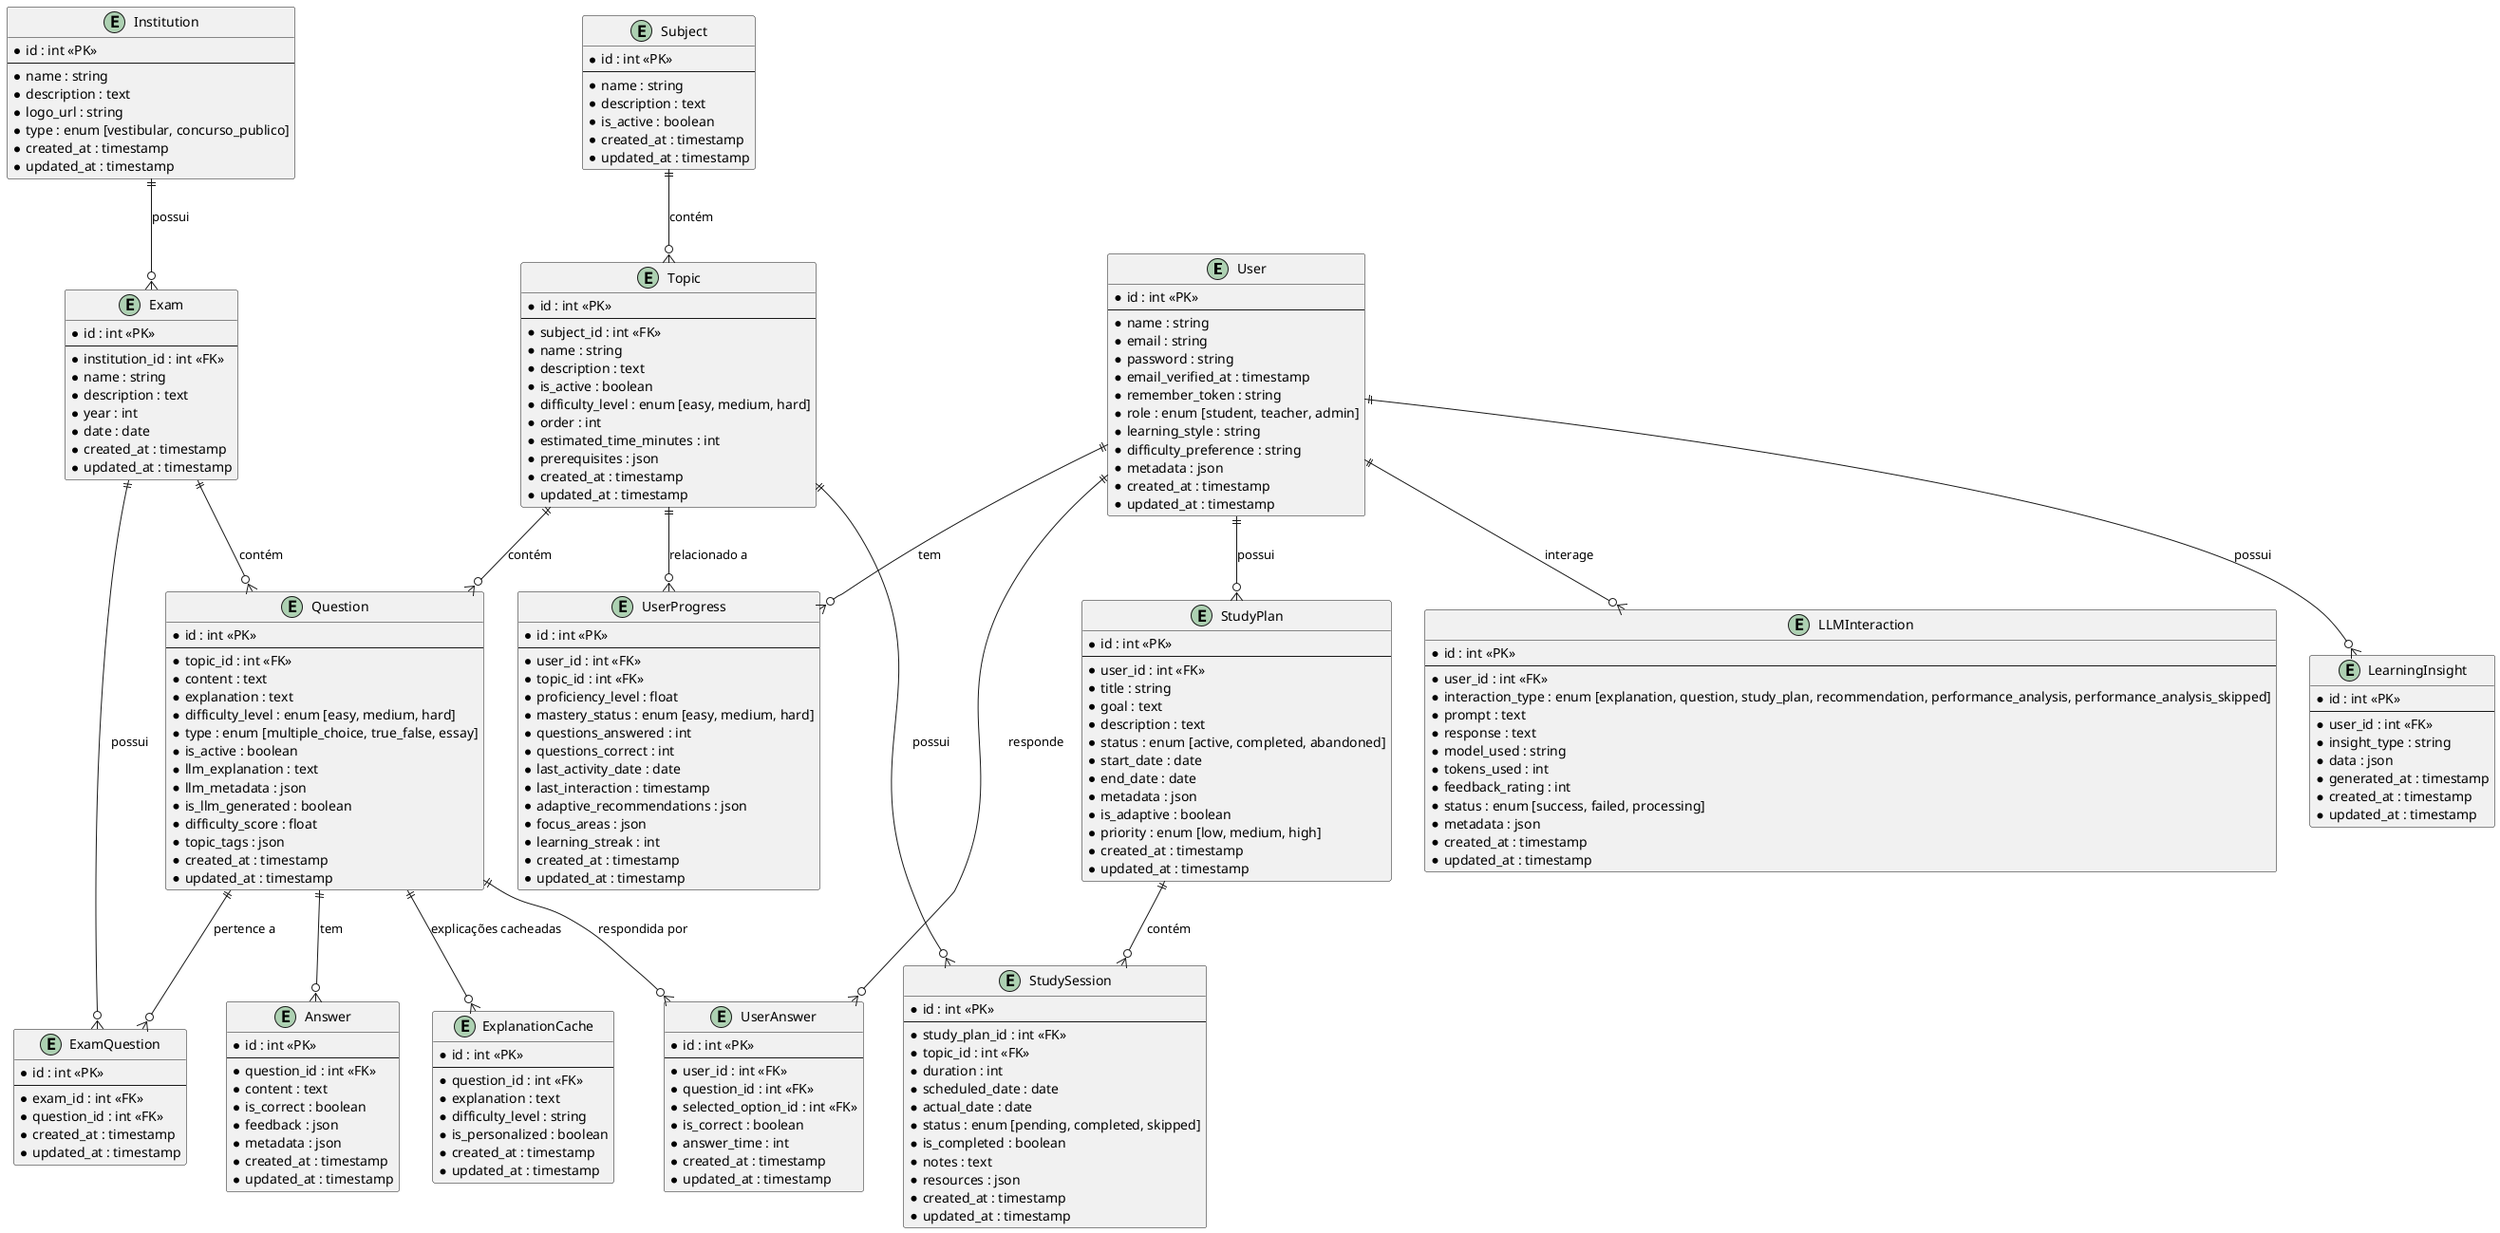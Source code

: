 @startuml Database Schema for AprendaAI

' Entidades principais
entity "User" as user {
  * id : int <<PK>>
  --
  * name : string
  * email : string
  * password : string
  * email_verified_at : timestamp
  * remember_token : string
  * role : enum [student, teacher, admin]
  * learning_style : string
  * difficulty_preference : string
  * metadata : json
  * created_at : timestamp
  * updated_at : timestamp
}

entity "Subject" as subject {
  * id : int <<PK>>
  --
  * name : string
  * description : text
  * is_active : boolean
  * created_at : timestamp
  * updated_at : timestamp
}

entity "Topic" as topic {
  * id : int <<PK>>
  --
  * subject_id : int <<FK>>
  * name : string
  * description : text
  * is_active : boolean
  * difficulty_level : enum [easy, medium, hard]
  * order : int
  * estimated_time_minutes : int
  * prerequisites : json
  * created_at : timestamp
  * updated_at : timestamp
}

entity "Question" as question {
  * id : int <<PK>>
  --
  * topic_id : int <<FK>>
  * content : text
  * explanation : text
  * difficulty_level : enum [easy, medium, hard]
  * type : enum [multiple_choice, true_false, essay]
  * is_active : boolean
  * llm_explanation : text
  * llm_metadata : json
  * is_llm_generated : boolean
  * difficulty_score : float
  * topic_tags : json
  * created_at : timestamp
  * updated_at : timestamp
}

entity "Answer" as answer {
  * id : int <<PK>>
  --
  * question_id : int <<FK>>
  * content : text
  * is_correct : boolean
  * feedback : json
  * metadata : json
  * created_at : timestamp
  * updated_at : timestamp
}

entity "Institution" as institution {
  * id : int <<PK>>
  --
  * name : string
  * description : text
  * logo_url : string
  * type : enum [vestibular, concurso_publico]
  * created_at : timestamp
  * updated_at : timestamp
}

entity "Exam" as exam {
  * id : int <<PK>>
  --
  * institution_id : int <<FK>>
  * name : string
  * description : text
  * year : int
  * date : date
  * created_at : timestamp
  * updated_at : timestamp
}

entity "UserProgress" as progress {
  * id : int <<PK>>
  --
  * user_id : int <<FK>>
  * topic_id : int <<FK>>
  * proficiency_level : float
  * mastery_status : enum [easy, medium, hard]
  * questions_answered : int
  * questions_correct : int
  * last_activity_date : date
  * last_interaction : timestamp
  * adaptive_recommendations : json
  * focus_areas : json
  * learning_streak : int
  * created_at : timestamp
  * updated_at : timestamp
}

entity "UserAnswer" as user_answer {
  * id : int <<PK>>
  --
  * user_id : int <<FK>>
  * question_id : int <<FK>>
  * selected_option_id : int <<FK>>
  * is_correct : boolean
  * answer_time : int
  * created_at : timestamp
  * updated_at : timestamp
}

entity "StudyPlan" as plan {
  * id : int <<PK>>
  --
  * user_id : int <<FK>>
  * title : string
  * goal : text
  * description : text
  * status : enum [active, completed, abandoned]
  * start_date : date
  * end_date : date
  * metadata : json
  * is_adaptive : boolean
  * priority : enum [low, medium, high]
  * created_at : timestamp
  * updated_at : timestamp
}

entity "StudySession" as session {
  * id : int <<PK>>
  --
  * study_plan_id : int <<FK>>
  * topic_id : int <<FK>>
  * duration : int
  * scheduled_date : date
  * actual_date : date
  * status : enum [pending, completed, skipped]
  * is_completed : boolean
  * notes : text
  * resources : json
  * created_at : timestamp
  * updated_at : timestamp
}

entity "LLMInteraction" as llm {
  * id : int <<PK>>
  --
  * user_id : int <<FK>>
  * interaction_type : enum [explanation, question, study_plan, recommendation, performance_analysis, performance_analysis_skipped]
  * prompt : text
  * response : text
  * model_used : string
  * tokens_used : int
  * feedback_rating : int
  * status : enum [success, failed, processing]
  * metadata : json
  * created_at : timestamp
  * updated_at : timestamp
}

entity "ExplanationCache" as explanation_cache {
  * id : int <<PK>>
  --
  * question_id : int <<FK>>
  * explanation : text
  * difficulty_level : string
  * is_personalized : boolean
  * created_at : timestamp
  * updated_at : timestamp
}

entity "ExamQuestion" as exam_question {
  * id : int <<PK>>
  --
  * exam_id : int <<FK>>
  * question_id : int <<FK>>
  * created_at : timestamp
  * updated_at : timestamp
}

entity "LearningInsight" as learning_insight {
  * id : int <<PK>>
  --
  * user_id : int <<FK>>
  * insight_type : string
  * data : json
  * generated_at : timestamp
  * created_at : timestamp
  * updated_at : timestamp
}

' Relacionamentos
user ||--o{ progress : "tem"
user ||--o{ user_answer : "responde"
user ||--o{ plan : "possui"
user ||--o{ llm : "interage"
user ||--o{ learning_insight : "possui"

subject ||--o{ topic : "contém"

topic ||--o{ question : "contém"
topic ||--o{ session : "possui"
topic ||--o{ progress : "relacionado a"

question ||--o{ answer : "tem"
question ||--o{ user_answer : "respondida por"
question ||--o{ explanation_cache : "explicações cacheadas"

plan ||--o{ session : "contém"

institution ||--o{ exam : "possui"
exam ||--o{ question : "contém"
exam ||--o{ exam_question : "possui"
question ||--o{ exam_question : "pertence a"

@enduml
